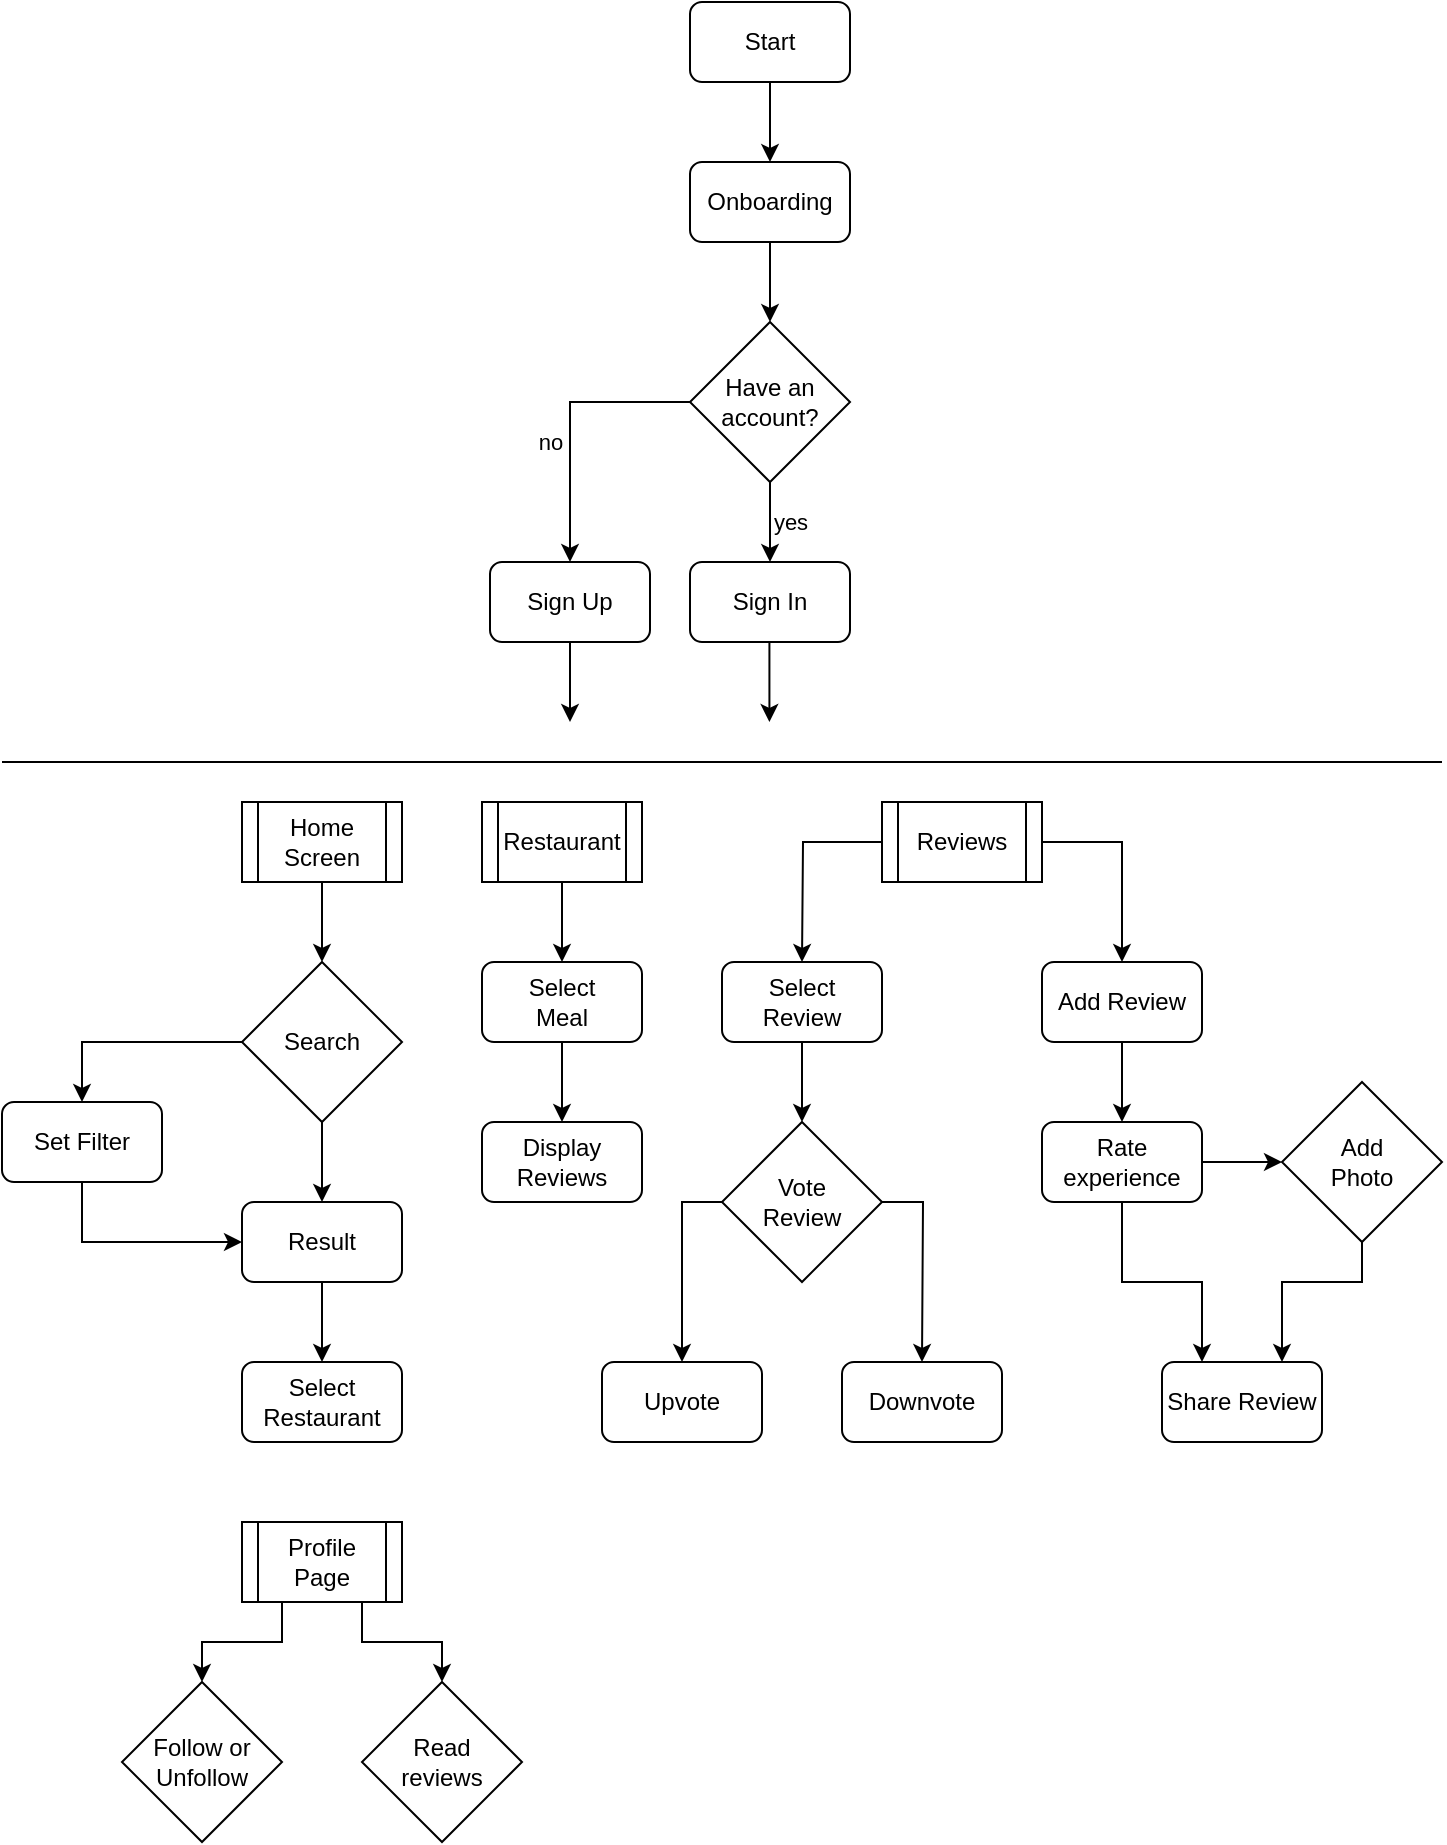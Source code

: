<mxfile version="17.4.2" type="device"><diagram id="MTeUdeqGqRo8SO11JoI9" name="Sayfa -1"><mxGraphModel dx="1422" dy="857" grid="1" gridSize="10" guides="1" tooltips="1" connect="1" arrows="1" fold="1" page="1" pageScale="1" pageWidth="827" pageHeight="1169" math="0" shadow="0"><root><mxCell id="0"/><mxCell id="1" parent="0"/><mxCell id="Waydfq3WxB2DfM5I-sWw-1" value="Start" style="rounded=1;whiteSpace=wrap;html=1;" vertex="1" parent="1"><mxGeometry x="424" y="80" width="80" height="40" as="geometry"/></mxCell><mxCell id="Waydfq3WxB2DfM5I-sWw-2" value="" style="endArrow=classic;html=1;rounded=0;" edge="1" parent="1"><mxGeometry width="50" height="50" relative="1" as="geometry"><mxPoint x="464" y="120" as="sourcePoint"/><mxPoint x="464" y="160" as="targetPoint"/></mxGeometry></mxCell><mxCell id="Waydfq3WxB2DfM5I-sWw-4" value="Onboarding" style="rounded=1;whiteSpace=wrap;html=1;" vertex="1" parent="1"><mxGeometry x="424" y="160" width="80" height="40" as="geometry"/></mxCell><mxCell id="Waydfq3WxB2DfM5I-sWw-5" value="" style="endArrow=classic;html=1;rounded=0;exitX=0.5;exitY=1;exitDx=0;exitDy=0;" edge="1" parent="1" source="Waydfq3WxB2DfM5I-sWw-4"><mxGeometry width="50" height="50" relative="1" as="geometry"><mxPoint x="464" y="210" as="sourcePoint"/><mxPoint x="464" y="240" as="targetPoint"/></mxGeometry></mxCell><mxCell id="Waydfq3WxB2DfM5I-sWw-6" value="Have an&lt;br&gt;account?" style="rhombus;whiteSpace=wrap;html=1;" vertex="1" parent="1"><mxGeometry x="424" y="240" width="80" height="80" as="geometry"/></mxCell><mxCell id="Waydfq3WxB2DfM5I-sWw-7" value="" style="endArrow=classic;html=1;rounded=0;exitX=0;exitY=0.5;exitDx=0;exitDy=0;entryX=0.5;entryY=0;entryDx=0;entryDy=0;edgeStyle=orthogonalEdgeStyle;" edge="1" parent="1" source="Waydfq3WxB2DfM5I-sWw-6" target="Waydfq3WxB2DfM5I-sWw-10"><mxGeometry width="50" height="50" relative="1" as="geometry"><mxPoint x="314" y="280" as="sourcePoint"/><mxPoint x="354" y="280" as="targetPoint"/></mxGeometry></mxCell><mxCell id="Waydfq3WxB2DfM5I-sWw-20" value="no" style="edgeLabel;html=1;align=center;verticalAlign=middle;resizable=0;points=[];" vertex="1" connectable="0" parent="Waydfq3WxB2DfM5I-sWw-7"><mxGeometry x="-0.384" y="1" relative="1" as="geometry"><mxPoint x="-27" y="19" as="offset"/></mxGeometry></mxCell><mxCell id="Waydfq3WxB2DfM5I-sWw-10" value="Sign Up" style="rounded=1;whiteSpace=wrap;html=1;" vertex="1" parent="1"><mxGeometry x="324" y="360" width="80" height="40" as="geometry"/></mxCell><mxCell id="Waydfq3WxB2DfM5I-sWw-11" value="Sign In" style="rounded=1;whiteSpace=wrap;html=1;" vertex="1" parent="1"><mxGeometry x="424" y="360" width="80" height="40" as="geometry"/></mxCell><mxCell id="Waydfq3WxB2DfM5I-sWw-12" value="" style="endArrow=classic;html=1;rounded=0;exitX=0.5;exitY=1;exitDx=0;exitDy=0;entryX=0.5;entryY=0;entryDx=0;entryDy=0;" edge="1" parent="1" source="Waydfq3WxB2DfM5I-sWw-6" target="Waydfq3WxB2DfM5I-sWw-11"><mxGeometry width="50" height="50" relative="1" as="geometry"><mxPoint x="484" y="370" as="sourcePoint"/><mxPoint x="534" y="320" as="targetPoint"/></mxGeometry></mxCell><mxCell id="Waydfq3WxB2DfM5I-sWw-21" value="yes" style="edgeLabel;html=1;align=center;verticalAlign=middle;resizable=0;points=[];" vertex="1" connectable="0" parent="Waydfq3WxB2DfM5I-sWw-12"><mxGeometry x="-0.515" y="2" relative="1" as="geometry"><mxPoint x="8" y="10" as="offset"/></mxGeometry></mxCell><mxCell id="Waydfq3WxB2DfM5I-sWw-14" value="" style="endArrow=classic;html=1;rounded=0;exitX=0.5;exitY=1;exitDx=0;exitDy=0;" edge="1" parent="1" source="Waydfq3WxB2DfM5I-sWw-10"><mxGeometry width="50" height="50" relative="1" as="geometry"><mxPoint x="354" y="490" as="sourcePoint"/><mxPoint x="364" y="440" as="targetPoint"/></mxGeometry></mxCell><mxCell id="Waydfq3WxB2DfM5I-sWw-15" value="" style="endArrow=classic;html=1;rounded=0;exitX=0.5;exitY=1;exitDx=0;exitDy=0;" edge="1" parent="1"><mxGeometry width="50" height="50" relative="1" as="geometry"><mxPoint x="463.71" y="400" as="sourcePoint"/><mxPoint x="463.71" y="440" as="targetPoint"/></mxGeometry></mxCell><mxCell id="Waydfq3WxB2DfM5I-sWw-16" value="" style="endArrow=none;html=1;rounded=0;" edge="1" parent="1"><mxGeometry width="50" height="50" relative="1" as="geometry"><mxPoint x="80" y="460" as="sourcePoint"/><mxPoint x="800" y="460" as="targetPoint"/></mxGeometry></mxCell><mxCell id="Waydfq3WxB2DfM5I-sWw-23" style="edgeStyle=orthogonalEdgeStyle;rounded=0;orthogonalLoop=1;jettySize=auto;html=1;exitX=0.5;exitY=1;exitDx=0;exitDy=0;" edge="1" parent="1" source="Waydfq3WxB2DfM5I-sWw-22"><mxGeometry relative="1" as="geometry"><mxPoint x="240" y="560" as="targetPoint"/></mxGeometry></mxCell><mxCell id="Waydfq3WxB2DfM5I-sWw-22" value="Home&lt;br&gt;Screen" style="shape=process;whiteSpace=wrap;html=1;backgroundOutline=1;" vertex="1" parent="1"><mxGeometry x="200" y="480" width="80" height="40" as="geometry"/></mxCell><mxCell id="Waydfq3WxB2DfM5I-sWw-25" style="edgeStyle=orthogonalEdgeStyle;rounded=0;orthogonalLoop=1;jettySize=auto;html=1;entryX=0.5;entryY=0;entryDx=0;entryDy=0;" edge="1" parent="1" source="Waydfq3WxB2DfM5I-sWw-24" target="Waydfq3WxB2DfM5I-sWw-26"><mxGeometry relative="1" as="geometry"><mxPoint x="160" y="600" as="targetPoint"/></mxGeometry></mxCell><mxCell id="Waydfq3WxB2DfM5I-sWw-27" style="edgeStyle=orthogonalEdgeStyle;rounded=0;orthogonalLoop=1;jettySize=auto;html=1;" edge="1" parent="1" source="Waydfq3WxB2DfM5I-sWw-24"><mxGeometry relative="1" as="geometry"><mxPoint x="240" y="680" as="targetPoint"/></mxGeometry></mxCell><mxCell id="Waydfq3WxB2DfM5I-sWw-24" value="Search" style="rhombus;whiteSpace=wrap;html=1;" vertex="1" parent="1"><mxGeometry x="200" y="560" width="80" height="80" as="geometry"/></mxCell><mxCell id="Waydfq3WxB2DfM5I-sWw-29" style="edgeStyle=orthogonalEdgeStyle;rounded=0;orthogonalLoop=1;jettySize=auto;html=1;entryX=0;entryY=0.5;entryDx=0;entryDy=0;" edge="1" parent="1" source="Waydfq3WxB2DfM5I-sWw-26" target="Waydfq3WxB2DfM5I-sWw-28"><mxGeometry relative="1" as="geometry"><mxPoint x="150" y="700" as="targetPoint"/><Array as="points"><mxPoint x="120" y="700"/></Array></mxGeometry></mxCell><mxCell id="Waydfq3WxB2DfM5I-sWw-26" value="Set Filter" style="rounded=1;whiteSpace=wrap;html=1;" vertex="1" parent="1"><mxGeometry x="80" y="630" width="80" height="40" as="geometry"/></mxCell><mxCell id="Waydfq3WxB2DfM5I-sWw-30" style="edgeStyle=orthogonalEdgeStyle;rounded=0;orthogonalLoop=1;jettySize=auto;html=1;" edge="1" parent="1" source="Waydfq3WxB2DfM5I-sWw-28" target="Waydfq3WxB2DfM5I-sWw-31"><mxGeometry relative="1" as="geometry"><mxPoint x="240" y="760" as="targetPoint"/></mxGeometry></mxCell><mxCell id="Waydfq3WxB2DfM5I-sWw-28" value="Result" style="rounded=1;whiteSpace=wrap;html=1;" vertex="1" parent="1"><mxGeometry x="200" y="680" width="80" height="40" as="geometry"/></mxCell><mxCell id="Waydfq3WxB2DfM5I-sWw-31" value="Select&lt;br&gt;Restaurant" style="rounded=1;whiteSpace=wrap;html=1;" vertex="1" parent="1"><mxGeometry x="200" y="760" width="80" height="40" as="geometry"/></mxCell><mxCell id="Waydfq3WxB2DfM5I-sWw-33" style="edgeStyle=orthogonalEdgeStyle;rounded=0;orthogonalLoop=1;jettySize=auto;html=1;" edge="1" parent="1" source="Waydfq3WxB2DfM5I-sWw-32"><mxGeometry relative="1" as="geometry"><mxPoint x="360" y="560" as="targetPoint"/></mxGeometry></mxCell><mxCell id="Waydfq3WxB2DfM5I-sWw-32" value="Restaurant" style="shape=process;whiteSpace=wrap;html=1;backgroundOutline=1;" vertex="1" parent="1"><mxGeometry x="320" y="480" width="80" height="40" as="geometry"/></mxCell><mxCell id="Waydfq3WxB2DfM5I-sWw-37" style="edgeStyle=orthogonalEdgeStyle;rounded=0;orthogonalLoop=1;jettySize=auto;html=1;entryX=0.5;entryY=0;entryDx=0;entryDy=0;" edge="1" parent="1" source="Waydfq3WxB2DfM5I-sWw-35" target="Waydfq3WxB2DfM5I-sWw-36"><mxGeometry relative="1" as="geometry"/></mxCell><mxCell id="Waydfq3WxB2DfM5I-sWw-35" value="Select&lt;br&gt;Meal" style="rounded=1;whiteSpace=wrap;html=1;" vertex="1" parent="1"><mxGeometry x="320" y="560" width="80" height="40" as="geometry"/></mxCell><mxCell id="Waydfq3WxB2DfM5I-sWw-36" value="Display&lt;br&gt;Reviews" style="rounded=1;whiteSpace=wrap;html=1;" vertex="1" parent="1"><mxGeometry x="320" y="640" width="80" height="40" as="geometry"/></mxCell><mxCell id="Waydfq3WxB2DfM5I-sWw-39" style="edgeStyle=orthogonalEdgeStyle;rounded=0;orthogonalLoop=1;jettySize=auto;html=1;" edge="1" parent="1" source="Waydfq3WxB2DfM5I-sWw-38"><mxGeometry relative="1" as="geometry"><mxPoint x="480" y="560" as="targetPoint"/></mxGeometry></mxCell><mxCell id="Waydfq3WxB2DfM5I-sWw-59" style="edgeStyle=orthogonalEdgeStyle;rounded=0;orthogonalLoop=1;jettySize=auto;html=1;exitX=1;exitY=0.5;exitDx=0;exitDy=0;entryX=0.5;entryY=0;entryDx=0;entryDy=0;" edge="1" parent="1" source="Waydfq3WxB2DfM5I-sWw-38" target="Waydfq3WxB2DfM5I-sWw-51"><mxGeometry relative="1" as="geometry"/></mxCell><mxCell id="Waydfq3WxB2DfM5I-sWw-38" value="Reviews" style="shape=process;whiteSpace=wrap;html=1;backgroundOutline=1;" vertex="1" parent="1"><mxGeometry x="520" y="480" width="80" height="40" as="geometry"/></mxCell><mxCell id="Waydfq3WxB2DfM5I-sWw-44" style="edgeStyle=orthogonalEdgeStyle;rounded=0;orthogonalLoop=1;jettySize=auto;html=1;" edge="1" parent="1" source="Waydfq3WxB2DfM5I-sWw-43"><mxGeometry relative="1" as="geometry"><mxPoint x="480" y="640" as="targetPoint"/></mxGeometry></mxCell><mxCell id="Waydfq3WxB2DfM5I-sWw-43" value="Select&lt;br&gt;Review" style="rounded=1;whiteSpace=wrap;html=1;" vertex="1" parent="1"><mxGeometry x="440" y="560" width="80" height="40" as="geometry"/></mxCell><mxCell id="Waydfq3WxB2DfM5I-sWw-46" style="edgeStyle=orthogonalEdgeStyle;rounded=0;orthogonalLoop=1;jettySize=auto;html=1;exitX=0;exitY=0.5;exitDx=0;exitDy=0;" edge="1" parent="1" source="Waydfq3WxB2DfM5I-sWw-45"><mxGeometry relative="1" as="geometry"><mxPoint x="420" y="760" as="targetPoint"/></mxGeometry></mxCell><mxCell id="Waydfq3WxB2DfM5I-sWw-47" style="edgeStyle=orthogonalEdgeStyle;rounded=0;orthogonalLoop=1;jettySize=auto;html=1;exitX=1;exitY=0.5;exitDx=0;exitDy=0;" edge="1" parent="1" source="Waydfq3WxB2DfM5I-sWw-45"><mxGeometry relative="1" as="geometry"><mxPoint x="540" y="760" as="targetPoint"/></mxGeometry></mxCell><mxCell id="Waydfq3WxB2DfM5I-sWw-45" value="Vote&lt;br&gt;Review" style="rhombus;whiteSpace=wrap;html=1;" vertex="1" parent="1"><mxGeometry x="440" y="640" width="80" height="80" as="geometry"/></mxCell><mxCell id="Waydfq3WxB2DfM5I-sWw-48" value="Upvote" style="rounded=1;whiteSpace=wrap;html=1;" vertex="1" parent="1"><mxGeometry x="380" y="760" width="80" height="40" as="geometry"/></mxCell><mxCell id="Waydfq3WxB2DfM5I-sWw-49" value="Downvote" style="rounded=1;whiteSpace=wrap;html=1;" vertex="1" parent="1"><mxGeometry x="500" y="760" width="80" height="40" as="geometry"/></mxCell><mxCell id="Waydfq3WxB2DfM5I-sWw-52" style="edgeStyle=orthogonalEdgeStyle;rounded=0;orthogonalLoop=1;jettySize=auto;html=1;" edge="1" parent="1" source="Waydfq3WxB2DfM5I-sWw-51"><mxGeometry relative="1" as="geometry"><mxPoint x="640" y="640" as="targetPoint"/></mxGeometry></mxCell><mxCell id="Waydfq3WxB2DfM5I-sWw-51" value="Add Review" style="rounded=1;whiteSpace=wrap;html=1;" vertex="1" parent="1"><mxGeometry x="600" y="560" width="80" height="40" as="geometry"/></mxCell><mxCell id="Waydfq3WxB2DfM5I-sWw-55" style="edgeStyle=orthogonalEdgeStyle;rounded=0;orthogonalLoop=1;jettySize=auto;html=1;exitX=1;exitY=0.5;exitDx=0;exitDy=0;entryX=0;entryY=0.5;entryDx=0;entryDy=0;" edge="1" parent="1" source="Waydfq3WxB2DfM5I-sWw-53" target="Waydfq3WxB2DfM5I-sWw-54"><mxGeometry relative="1" as="geometry"/></mxCell><mxCell id="Waydfq3WxB2DfM5I-sWw-57" style="edgeStyle=orthogonalEdgeStyle;rounded=0;orthogonalLoop=1;jettySize=auto;html=1;exitX=0.5;exitY=1;exitDx=0;exitDy=0;entryX=0.25;entryY=0;entryDx=0;entryDy=0;" edge="1" parent="1" source="Waydfq3WxB2DfM5I-sWw-53" target="Waydfq3WxB2DfM5I-sWw-56"><mxGeometry relative="1" as="geometry"/></mxCell><mxCell id="Waydfq3WxB2DfM5I-sWw-53" value="Rate experience" style="rounded=1;whiteSpace=wrap;html=1;" vertex="1" parent="1"><mxGeometry x="600" y="640" width="80" height="40" as="geometry"/></mxCell><mxCell id="Waydfq3WxB2DfM5I-sWw-58" style="edgeStyle=orthogonalEdgeStyle;rounded=0;orthogonalLoop=1;jettySize=auto;html=1;exitX=0.5;exitY=1;exitDx=0;exitDy=0;entryX=0.75;entryY=0;entryDx=0;entryDy=0;" edge="1" parent="1" source="Waydfq3WxB2DfM5I-sWw-54" target="Waydfq3WxB2DfM5I-sWw-56"><mxGeometry relative="1" as="geometry"><Array as="points"><mxPoint x="760" y="720"/><mxPoint x="720" y="720"/></Array></mxGeometry></mxCell><mxCell id="Waydfq3WxB2DfM5I-sWw-54" value="Add&lt;br&gt;Photo" style="rhombus;whiteSpace=wrap;html=1;" vertex="1" parent="1"><mxGeometry x="720" y="620" width="80" height="80" as="geometry"/></mxCell><mxCell id="Waydfq3WxB2DfM5I-sWw-56" value="Share Review" style="rounded=1;whiteSpace=wrap;html=1;" vertex="1" parent="1"><mxGeometry x="660" y="760" width="80" height="40" as="geometry"/></mxCell><mxCell id="Waydfq3WxB2DfM5I-sWw-61" style="edgeStyle=orthogonalEdgeStyle;rounded=0;orthogonalLoop=1;jettySize=auto;html=1;exitX=0.25;exitY=1;exitDx=0;exitDy=0;" edge="1" parent="1" source="Waydfq3WxB2DfM5I-sWw-60" target="Waydfq3WxB2DfM5I-sWw-62"><mxGeometry relative="1" as="geometry"><mxPoint x="260" y="920" as="targetPoint"/><mxPoint x="240" y="900" as="sourcePoint"/><Array as="points"><mxPoint x="220" y="900"/><mxPoint x="180" y="900"/></Array></mxGeometry></mxCell><mxCell id="Waydfq3WxB2DfM5I-sWw-65" style="edgeStyle=orthogonalEdgeStyle;rounded=0;orthogonalLoop=1;jettySize=auto;html=1;exitX=0.75;exitY=1;exitDx=0;exitDy=0;entryX=0.5;entryY=0;entryDx=0;entryDy=0;" edge="1" parent="1" source="Waydfq3WxB2DfM5I-sWw-60" target="Waydfq3WxB2DfM5I-sWw-63"><mxGeometry relative="1" as="geometry"/></mxCell><mxCell id="Waydfq3WxB2DfM5I-sWw-60" value="Profile Page" style="shape=process;whiteSpace=wrap;html=1;backgroundOutline=1;" vertex="1" parent="1"><mxGeometry x="200" y="840" width="80" height="40" as="geometry"/></mxCell><mxCell id="Waydfq3WxB2DfM5I-sWw-62" value="Follow or&lt;br&gt;Unfollow" style="rhombus;whiteSpace=wrap;html=1;" vertex="1" parent="1"><mxGeometry x="140" y="920" width="80" height="80" as="geometry"/></mxCell><mxCell id="Waydfq3WxB2DfM5I-sWw-63" value="Read &lt;br&gt;reviews" style="rhombus;whiteSpace=wrap;html=1;" vertex="1" parent="1"><mxGeometry x="260" y="920" width="80" height="80" as="geometry"/></mxCell></root></mxGraphModel></diagram></mxfile>